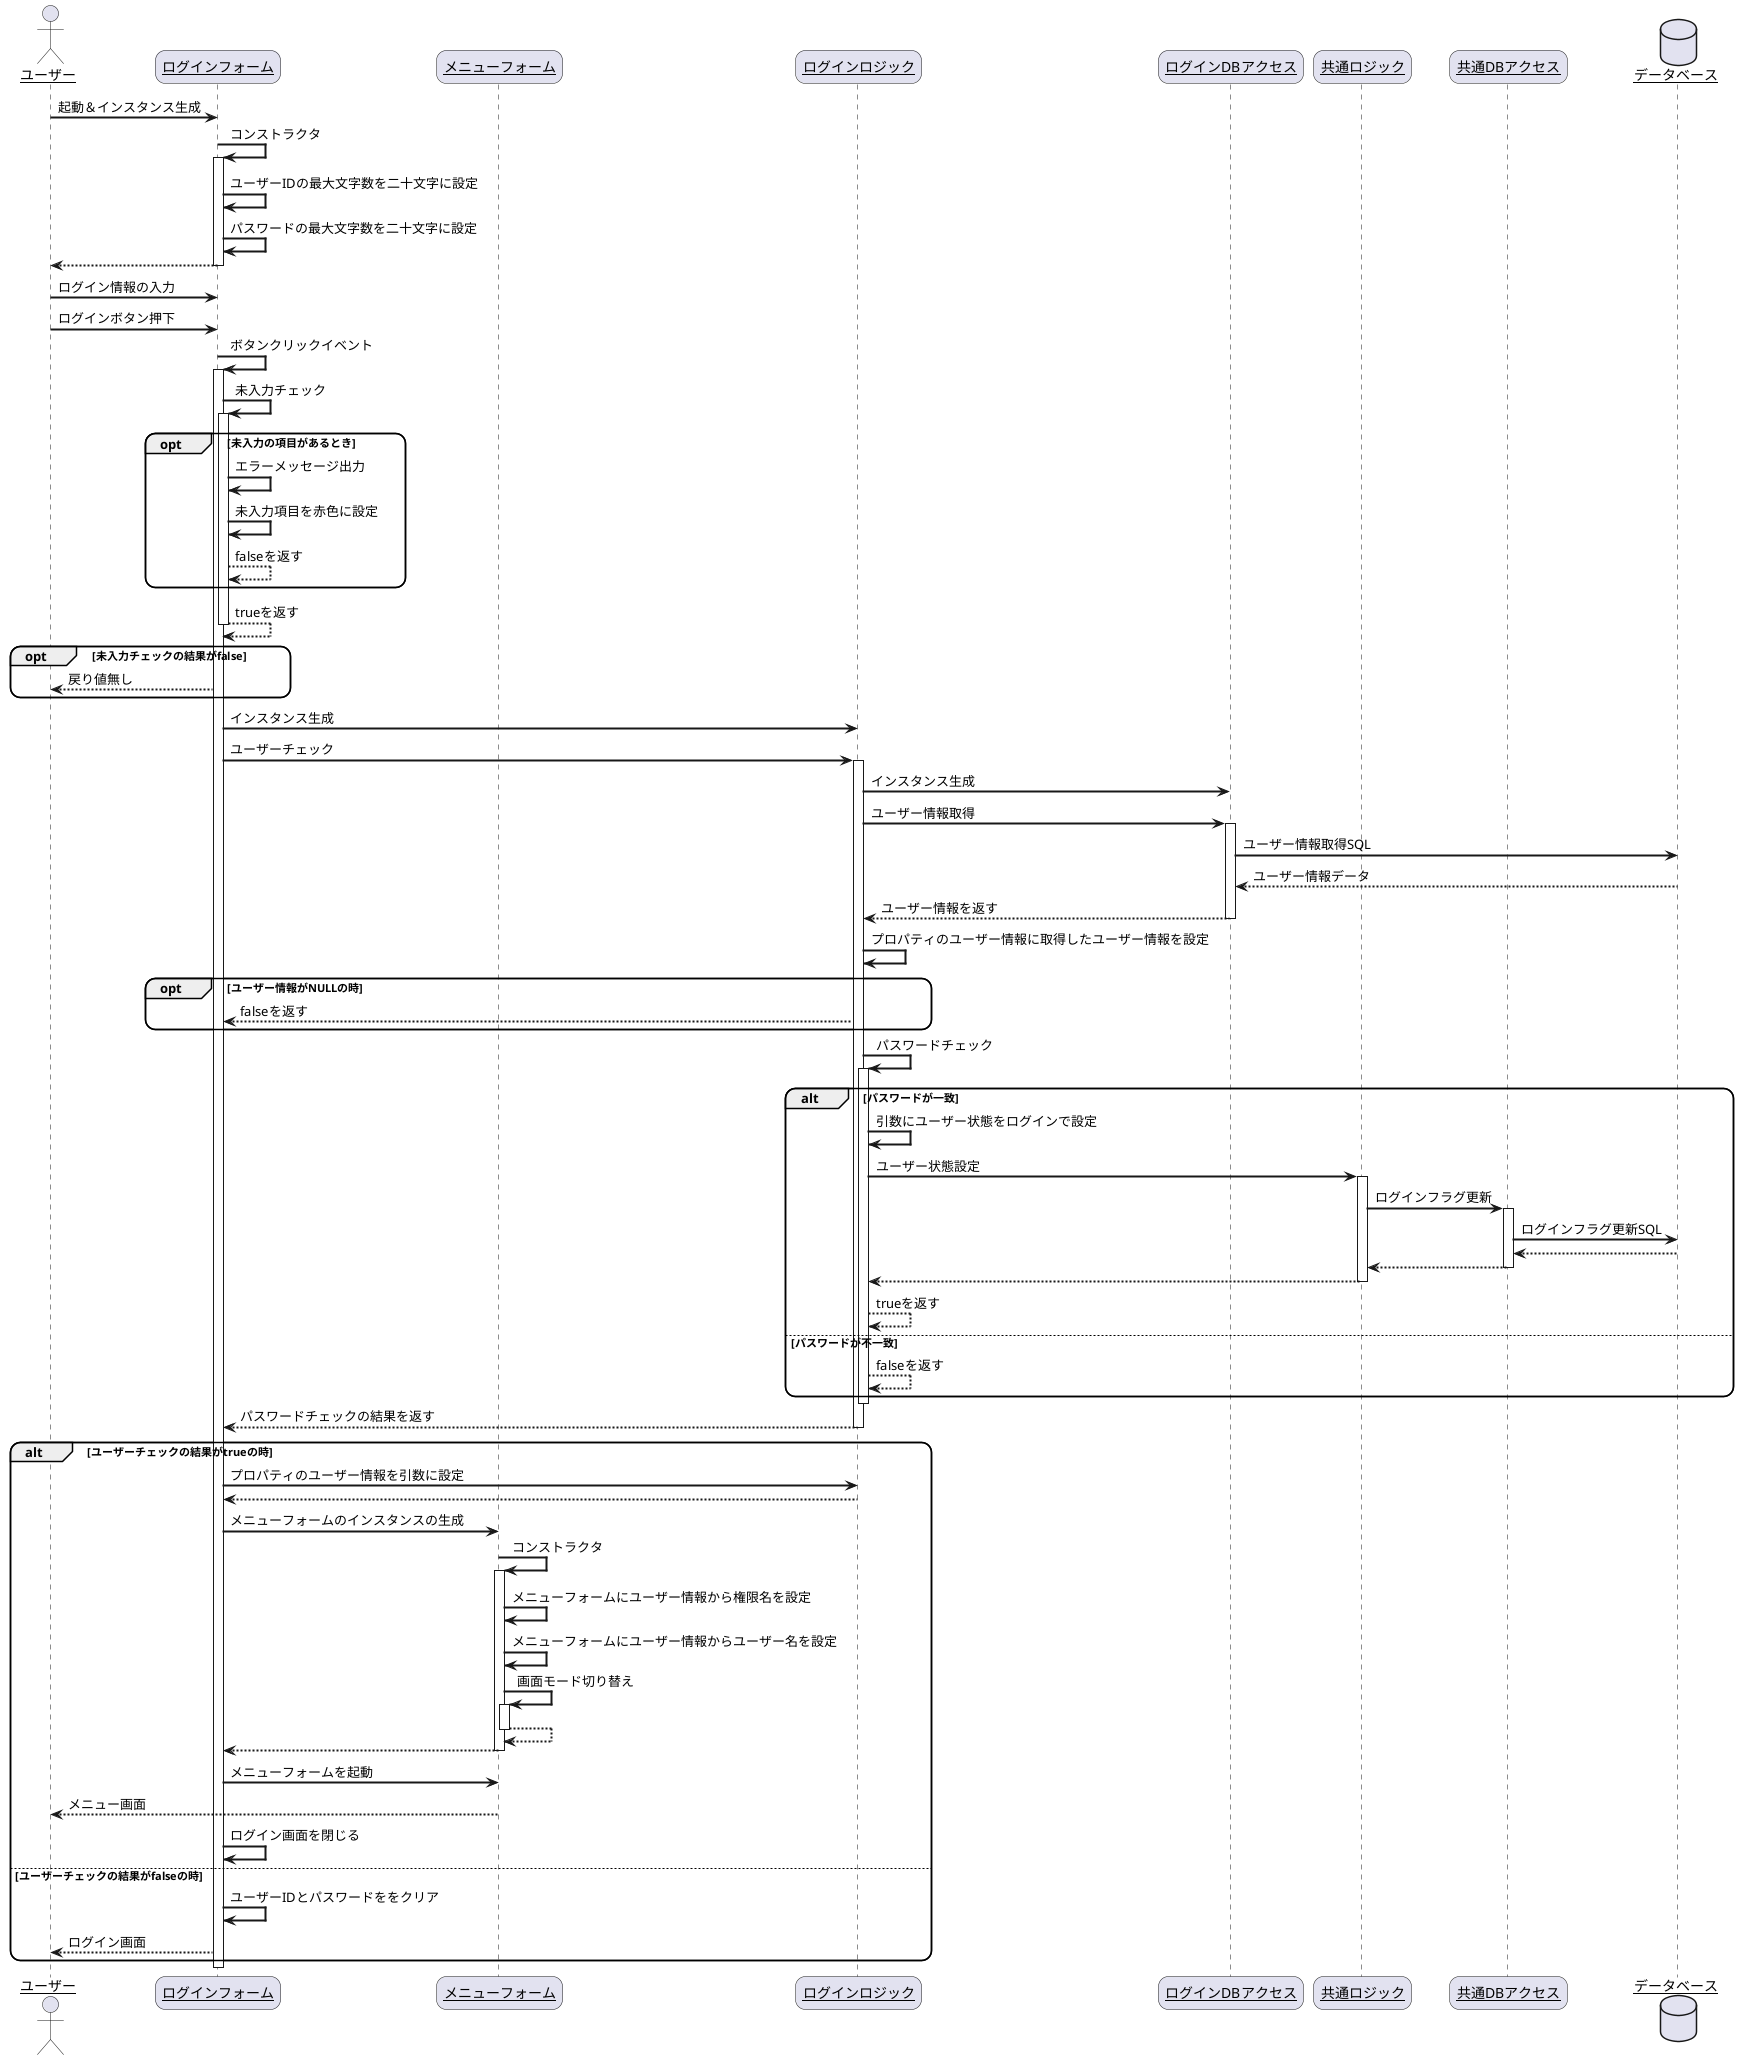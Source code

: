 @startuml
skinparam sequenceArrowThickness 2
skinparam roundcorner 20
skinparam maxmessagesize 60
skinparam sequenceParticipant underline

actor "ユーザー" as user
participant "ログインフォーム" as login_form
participant "メニューフォーム" as menu_form
participant "ログインロジック" as login_logic
participant "ログインDBアクセス" as login_data_acces
participant "共通ロジック" as common_logic
participant "共通DBアクセス" as common_db
database "データベース" as db

user -> login_form: 起動＆インスタンス生成
login_form -> login_form: コンストラクタ
activate login_form
login_form -> login_form:ユーザーIDの最大文字数を二十文字に設定
login_form -> login_form:パスワードの最大文字数を二十文字に設定

login_form --> user:
deactivate login_form
user -> login_form: ログイン情報の入力
user -> login_form: ログインボタン押下
login_form -> login_form: ボタンクリックイベント
activate login_form

login_form -> login_form: 未入力チェック
activate login_form
opt 未入力の項目があるとき
    login_form -> login_form: エラーメッセージ出力
    login_form -> login_form: 未入力項目を赤色に設定
    login_form --> login_form:falseを返す
end
login_form --> login_form:trueを返す
deactivate login_form
opt 未入力チェックの結果がfalse
    login_form --> user:戻り値無し
end
login_form -> login_logic: インスタンス生成
login_form -> login_logic: ユーザーチェック
activate login_logic
login_logic -> login_data_acces: インスタンス生成
login_logic -> login_data_acces: ユーザー情報取得
activate login_data_acces

login_data_acces -> db: ユーザー情報取得SQL
db --> login_data_acces: ユーザー情報データ
login_data_acces --> login_logic: ユーザー情報を返す
deactivate login_data_acces
login_logic -> login_logic: プロパティのユーザー情報に取得したユーザー情報を設定
opt ユーザー情報がNULLの時
    login_logic --> login_form: falseを返す
end
login_logic -> login_logic: パスワードチェック
activate login_logic
alt パスワードが一致
    login_logic -> login_logic: 引数にユーザー状態をログインで設定
    login_logic -> common_logic: ユーザー状態設定
    activate common_logic
    common_logic -> common_db: ログインフラグ更新
    activate common_db
    common_db -> db: ログインフラグ更新SQL
    db --> common_db: 
    common_db --> common_logic: 
    deactivate common_db
    common_logic --> login_logic: 
    deactivate common_logic
    login_logic --> login_logic: trueを返す
else パスワードが不一致
    login_logic --> login_logic: falseを返す
end
deactivate login_logic
login_logic --> login_form: パスワードチェックの結果を返す
deactivate login_logic
deactivate login_logic
alt ユーザーチェックの結果がtrueの時
    login_form -> login_logic: プロパティのユーザー情報を引数に設定
    login_logic --> login_form: 
    login_form -> menu_form: メニューフォームのインスタンスの生成
    menu_form -> menu_form: コンストラクタ
    activate menu_form
    menu_form -> menu_form: メニューフォームにユーザー情報から権限名を設定
    menu_form -> menu_form: メニューフォームにユーザー情報からユーザー名を設定
    menu_form -> menu_form: 画面モード切り替え
    activate menu_form
    menu_form --> menu_form: 
    deactivate menu_form
    menu_form --> login_form: 
    deactivate menu_form
    login_form -> menu_form: メニューフォームを起動
    menu_form --> user: メニュー画面
    login_form -> login_form: ログイン画面を閉じる
else ユーザーチェックの結果がfalseの時
    login_form -> login_form: ユーザーIDとパスワードををクリア
    login_form --> user: ログイン画面
end
deactivate login_form

@enduml